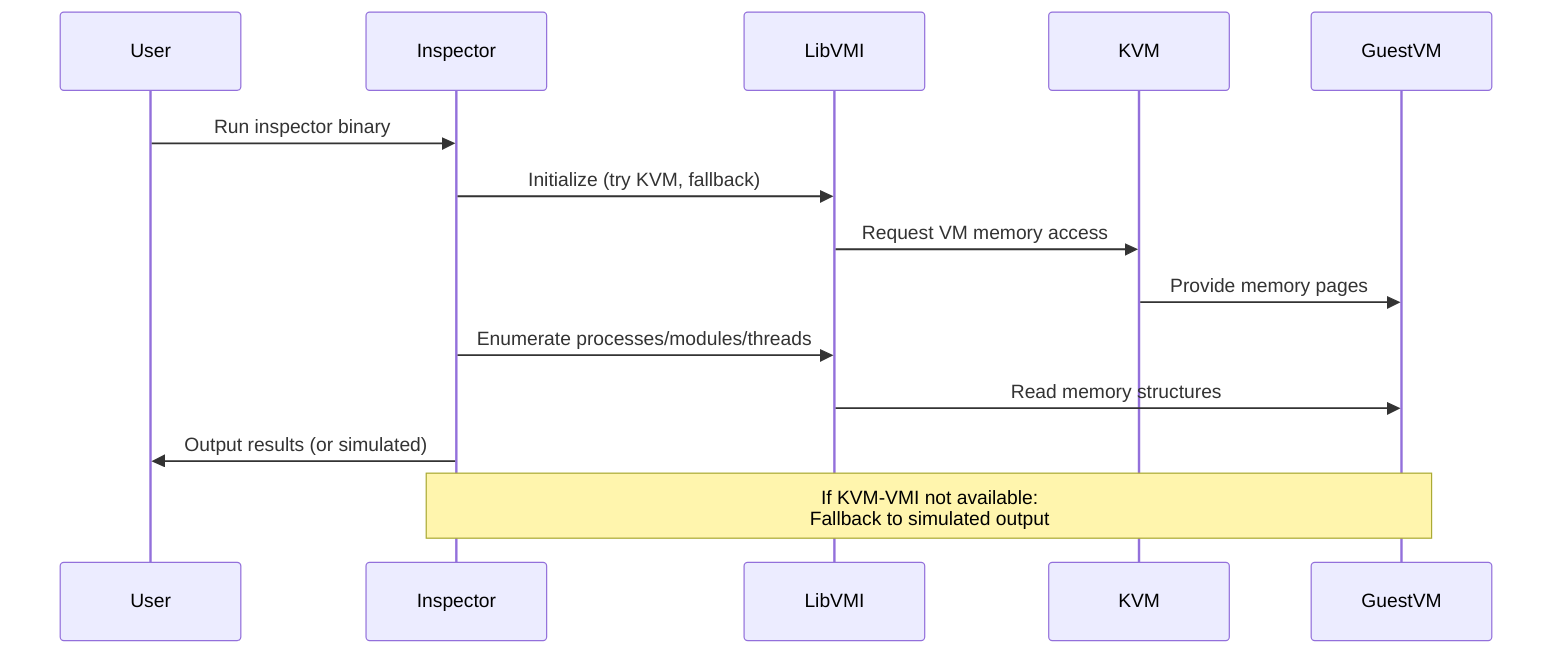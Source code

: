sequenceDiagram
    participant User
    participant Inspector
    participant LibVMI
    participant KVM
    participant GuestVM

    User->>Inspector: Run inspector binary
    Inspector->>LibVMI: Initialize (try KVM, fallback)
    LibVMI->>KVM: Request VM memory access
    KVM->>GuestVM: Provide memory pages
    Inspector->>LibVMI: Enumerate processes/modules/threads
    LibVMI->>GuestVM: Read memory structures
    Inspector->>User: Output results (or simulated)

    Note over Inspector,GuestVM: If KVM-VMI not available:<br/>Fallback to simulated output